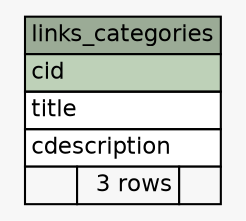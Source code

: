 // dot 2.38.0 on Mac OS X 10.9.4
// SchemaSpy rev 590
digraph "links_categories" {
  graph [
    rankdir="RL"
    bgcolor="#f7f7f7"
    nodesep="0.18"
    ranksep="0.46"
    fontname="Helvetica"
    fontsize="11"
  ];
  node [
    fontname="Helvetica"
    fontsize="11"
    shape="plaintext"
  ];
  edge [
    arrowsize="0.8"
  ];
  "links_categories" [
    label=<
    <TABLE BORDER="0" CELLBORDER="1" CELLSPACING="0" BGCOLOR="#ffffff">
      <TR><TD COLSPAN="3" BGCOLOR="#9bab96" ALIGN="CENTER">links_categories</TD></TR>
      <TR><TD PORT="cid" COLSPAN="3" BGCOLOR="#bed1b8" ALIGN="LEFT">cid</TD></TR>
      <TR><TD PORT="title" COLSPAN="3" ALIGN="LEFT">title</TD></TR>
      <TR><TD PORT="cdescription" COLSPAN="3" ALIGN="LEFT">cdescription</TD></TR>
      <TR><TD ALIGN="LEFT" BGCOLOR="#f7f7f7">  </TD><TD ALIGN="RIGHT" BGCOLOR="#f7f7f7">3 rows</TD><TD ALIGN="RIGHT" BGCOLOR="#f7f7f7">  </TD></TR>
    </TABLE>>
    URL="tables/links_categories.html"
    tooltip="links_categories"
  ];
}
